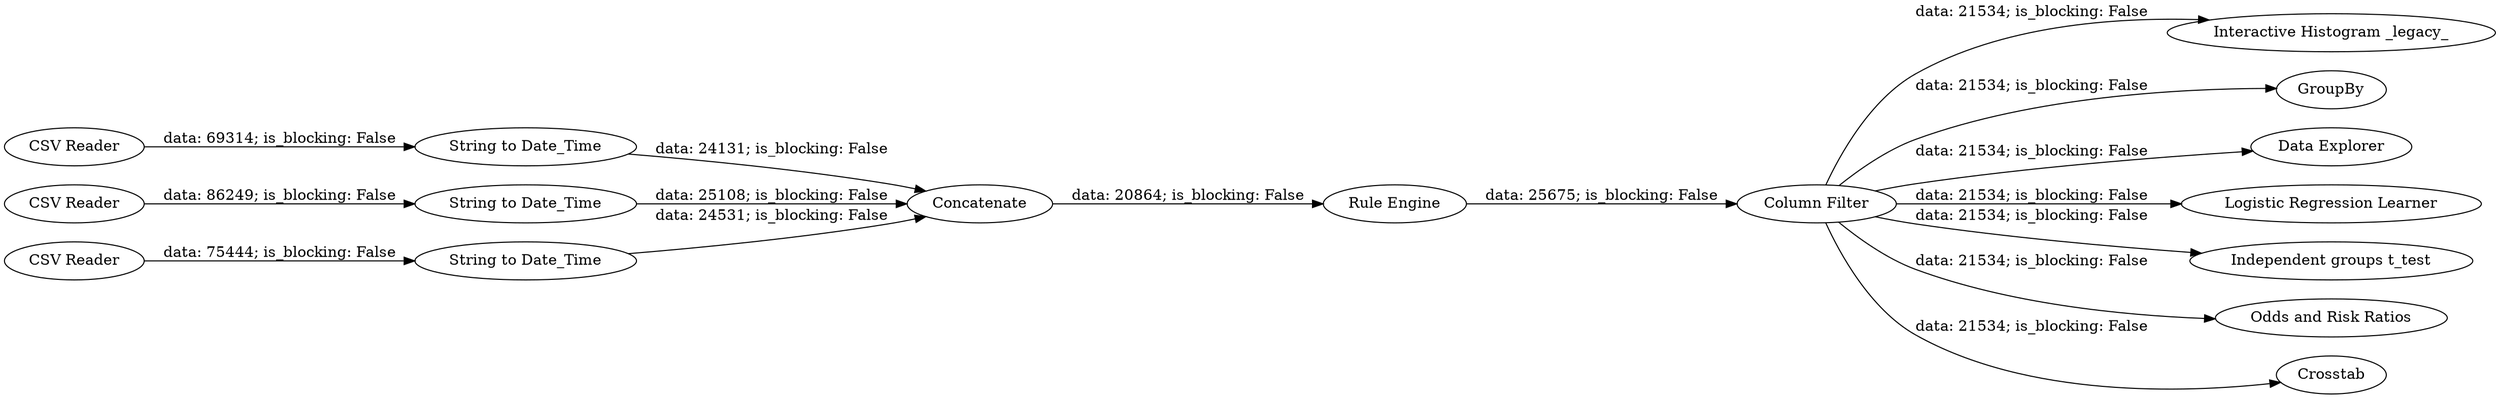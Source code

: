 digraph {
	"-2305521020245359361_3" [label="CSV Reader"]
	"-2305521020245359361_5" [label="String to Date_Time"]
	"-2305521020245359361_1" [label="CSV Reader"]
	"-2305521020245359361_6" [label="String to Date_Time"]
	"-2305521020245359361_8" [label="Rule Engine"]
	"-2305521020245359361_11" [label="Column Filter"]
	"-2305521020245359361_12" [label="Interactive Histogram _legacy_"]
	"-2305521020245359361_13" [label=GroupBy]
	"-2305521020245359361_10" [label="Data Explorer"]
	"-2305521020245359361_18" [label="Logistic Regression Learner"]
	"-2305521020245359361_14" [label="Independent groups t_test"]
	"-2305521020245359361_2" [label="CSV Reader"]
	"-2305521020245359361_16" [label="Odds and Risk Ratios"]
	"-2305521020245359361_17" [label=Crosstab]
	"-2305521020245359361_4" [label="String to Date_Time"]
	"-2305521020245359361_7" [label=Concatenate]
	"-2305521020245359361_11" -> "-2305521020245359361_10" [label="data: 21534; is_blocking: False"]
	"-2305521020245359361_11" -> "-2305521020245359361_16" [label="data: 21534; is_blocking: False"]
	"-2305521020245359361_5" -> "-2305521020245359361_7" [label="data: 25108; is_blocking: False"]
	"-2305521020245359361_11" -> "-2305521020245359361_14" [label="data: 21534; is_blocking: False"]
	"-2305521020245359361_11" -> "-2305521020245359361_13" [label="data: 21534; is_blocking: False"]
	"-2305521020245359361_11" -> "-2305521020245359361_18" [label="data: 21534; is_blocking: False"]
	"-2305521020245359361_6" -> "-2305521020245359361_7" [label="data: 24131; is_blocking: False"]
	"-2305521020245359361_11" -> "-2305521020245359361_17" [label="data: 21534; is_blocking: False"]
	"-2305521020245359361_3" -> "-2305521020245359361_6" [label="data: 69314; is_blocking: False"]
	"-2305521020245359361_11" -> "-2305521020245359361_12" [label="data: 21534; is_blocking: False"]
	"-2305521020245359361_7" -> "-2305521020245359361_8" [label="data: 20864; is_blocking: False"]
	"-2305521020245359361_4" -> "-2305521020245359361_7" [label="data: 24531; is_blocking: False"]
	"-2305521020245359361_8" -> "-2305521020245359361_11" [label="data: 25675; is_blocking: False"]
	"-2305521020245359361_1" -> "-2305521020245359361_4" [label="data: 75444; is_blocking: False"]
	"-2305521020245359361_2" -> "-2305521020245359361_5" [label="data: 86249; is_blocking: False"]
	rankdir=LR
}
